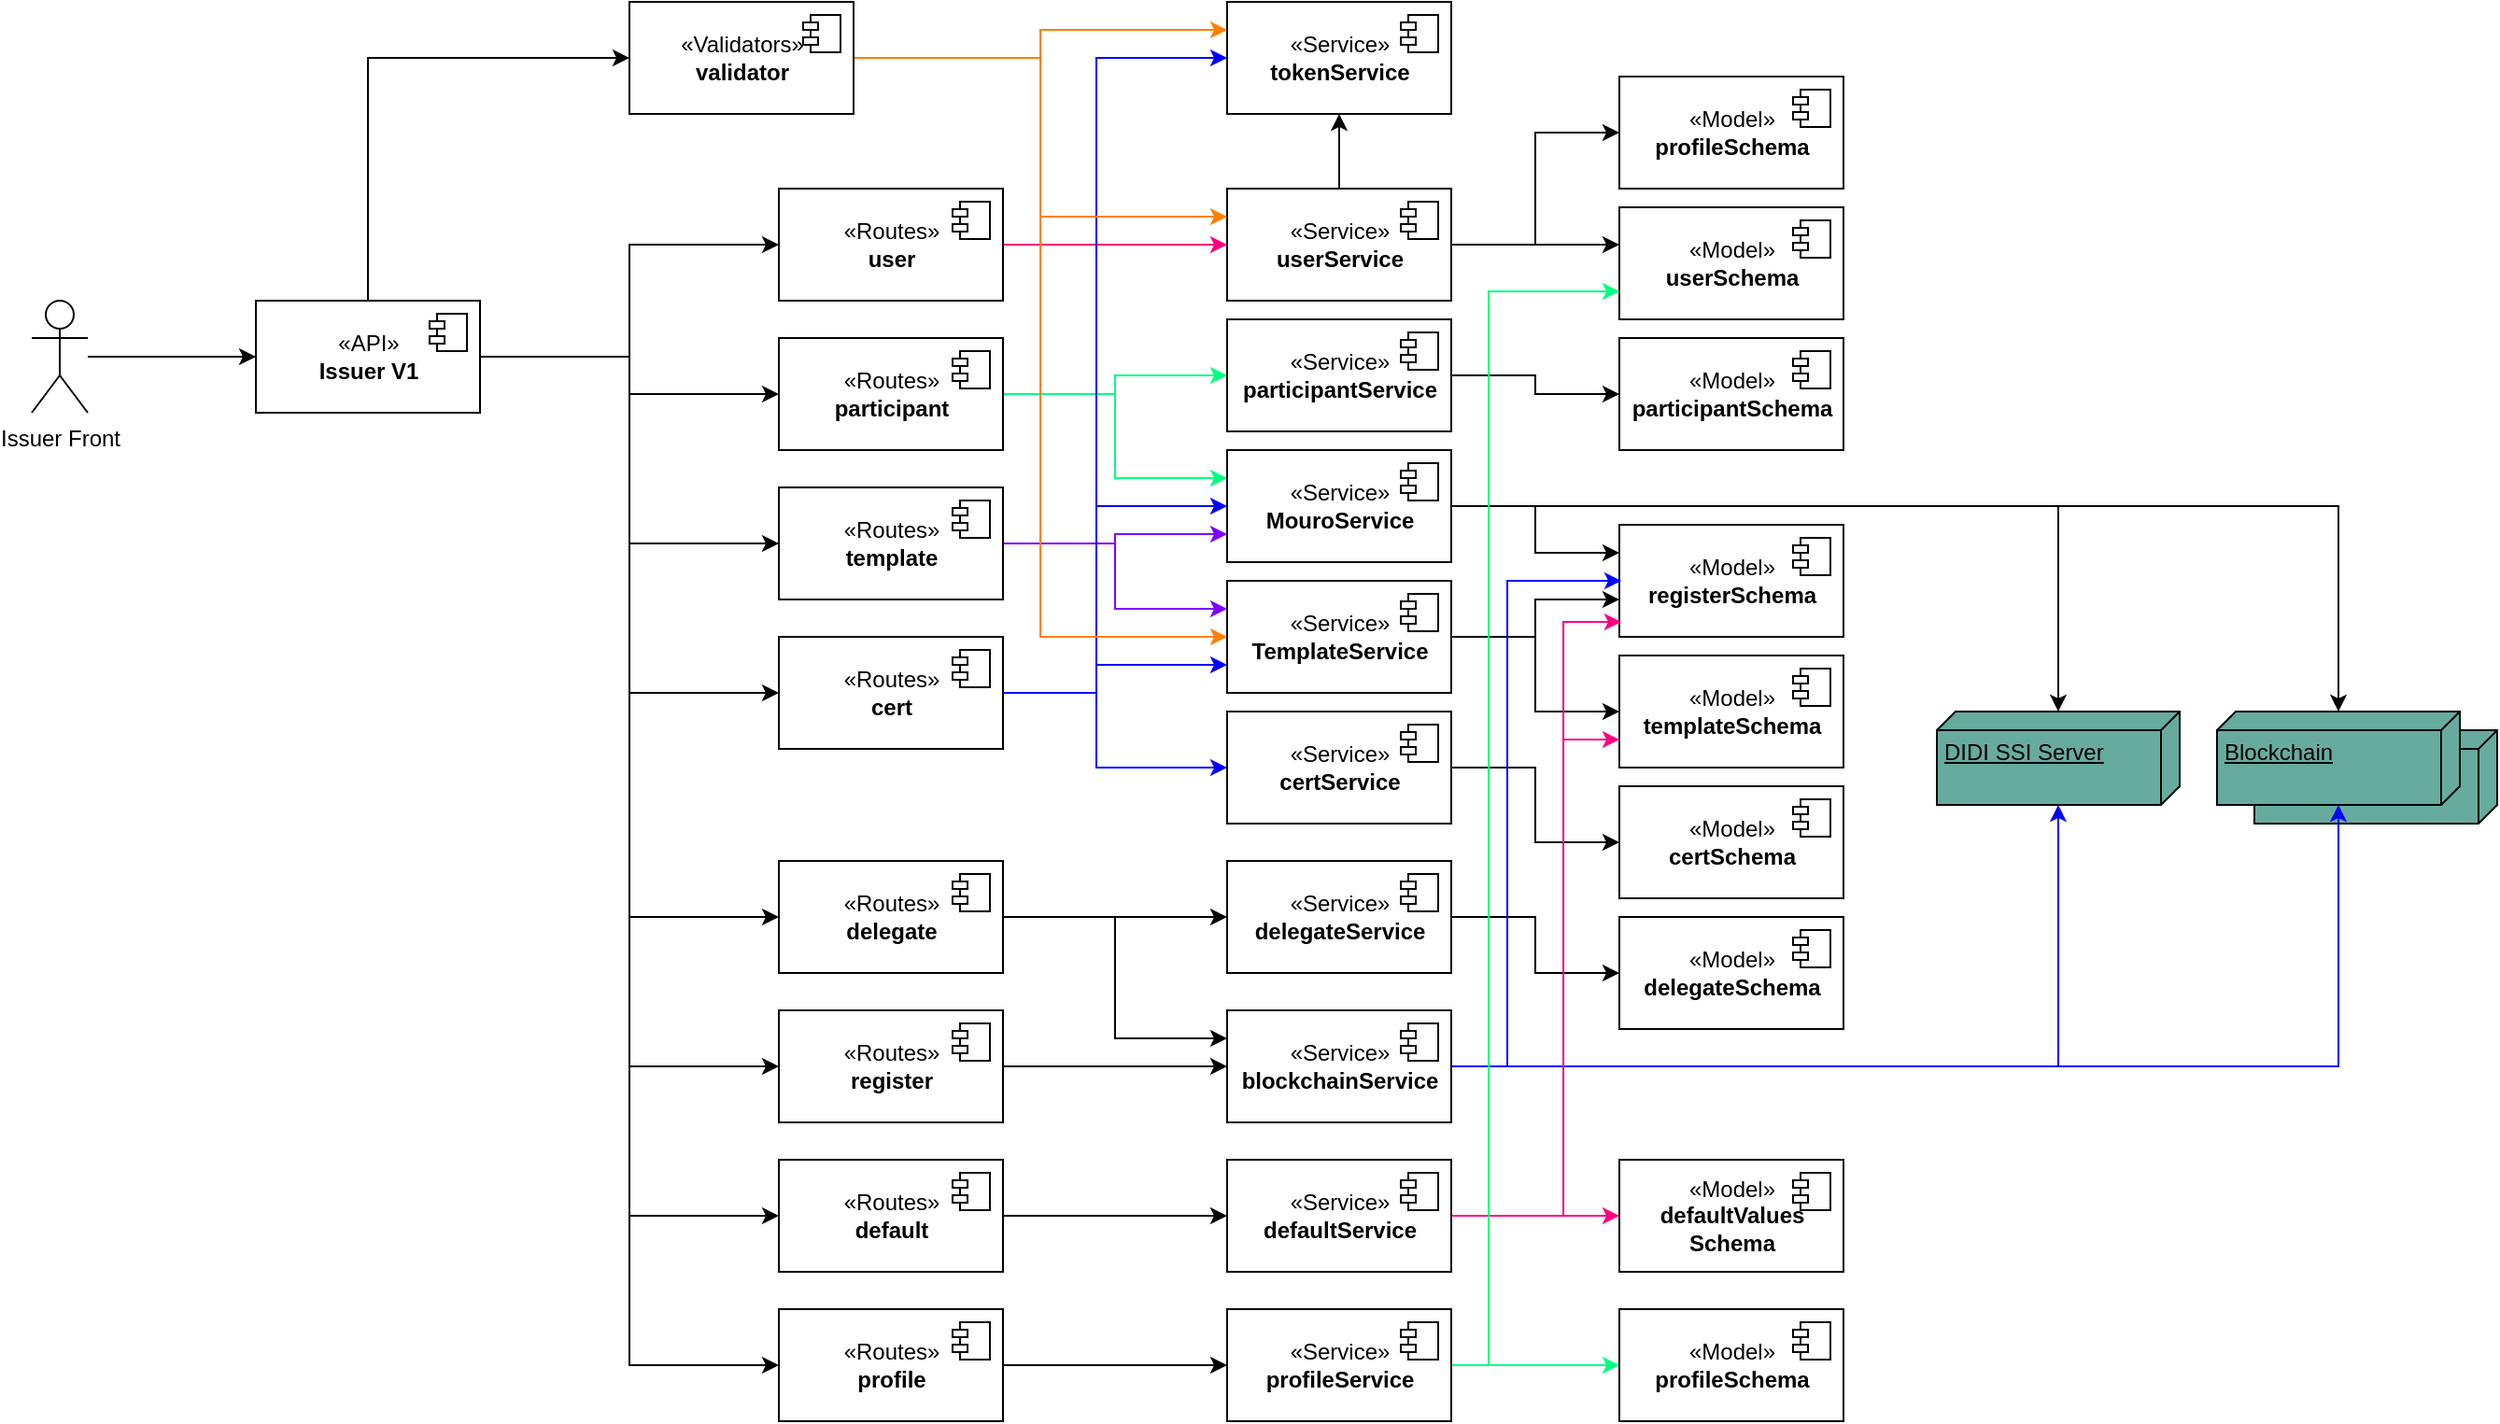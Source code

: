 <mxfile version="14.1.3" type="google"><diagram id="cUYtdtkwEkrBcSmoNR15" name="Page-1"><mxGraphModel dx="2805" dy="1972" grid="1" gridSize="10" guides="1" tooltips="1" connect="1" arrows="1" fold="1" page="1" pageScale="1" pageWidth="850" pageHeight="1100" math="0" shadow="0"><root><mxCell id="0"/><mxCell id="1" parent="0"/><mxCell id="sN9EQLu0XQiGaofYPyI2-3" value="Blockchain " style="verticalAlign=top;align=left;spacingTop=8;spacingLeft=2;spacingRight=12;shape=cube;size=10;direction=south;fontStyle=4;html=1;fillColor=#67AB9F;" vertex="1" parent="1"><mxGeometry x="1190" y="330" width="130" height="50" as="geometry"/></mxCell><mxCell id="jbNziKrHR0HH4jlDRA5V-27" style="edgeStyle=orthogonalEdgeStyle;rounded=0;orthogonalLoop=1;jettySize=auto;html=1;" parent="1" source="vHdhPDJ2yapWNSLHIB5a-1" target="vHdhPDJ2yapWNSLHIB5a-4" edge="1"><mxGeometry relative="1" as="geometry"/></mxCell><mxCell id="vHdhPDJ2yapWNSLHIB5a-1" value="Issuer Front" style="shape=umlActor;verticalLabelPosition=bottom;verticalAlign=top;html=1;outlineConnect=0;" parent="1" vertex="1"><mxGeometry y="100" width="30" height="60" as="geometry"/></mxCell><mxCell id="vHdhPDJ2yapWNSLHIB5a-15" style="edgeStyle=orthogonalEdgeStyle;rounded=0;orthogonalLoop=1;jettySize=auto;html=1;" parent="1" source="vHdhPDJ2yapWNSLHIB5a-4" target="vHdhPDJ2yapWNSLHIB5a-6" edge="1"><mxGeometry relative="1" as="geometry"/></mxCell><mxCell id="jbNziKrHR0HH4jlDRA5V-12" style="edgeStyle=orthogonalEdgeStyle;rounded=0;orthogonalLoop=1;jettySize=auto;html=1;" parent="1" source="vHdhPDJ2yapWNSLHIB5a-4" target="jbNziKrHR0HH4jlDRA5V-1" edge="1"><mxGeometry relative="1" as="geometry"/></mxCell><mxCell id="jbNziKrHR0HH4jlDRA5V-18" style="edgeStyle=orthogonalEdgeStyle;rounded=0;orthogonalLoop=1;jettySize=auto;html=1;entryX=0;entryY=0.5;entryDx=0;entryDy=0;" parent="1" source="vHdhPDJ2yapWNSLHIB5a-4" target="jbNziKrHR0HH4jlDRA5V-16" edge="1"><mxGeometry relative="1" as="geometry"/></mxCell><mxCell id="jbNziKrHR0HH4jlDRA5V-31" style="edgeStyle=orthogonalEdgeStyle;rounded=0;orthogonalLoop=1;jettySize=auto;html=1;entryX=0;entryY=0.5;entryDx=0;entryDy=0;" parent="1" source="vHdhPDJ2yapWNSLHIB5a-4" target="jbNziKrHR0HH4jlDRA5V-29" edge="1"><mxGeometry relative="1" as="geometry"/></mxCell><mxCell id="Tv3bmVGcM-bXvGdU2Eaw-3" style="edgeStyle=orthogonalEdgeStyle;rounded=0;orthogonalLoop=1;jettySize=auto;html=1;entryX=0;entryY=0.5;entryDx=0;entryDy=0;" parent="1" source="vHdhPDJ2yapWNSLHIB5a-4" target="Tv3bmVGcM-bXvGdU2Eaw-1" edge="1"><mxGeometry relative="1" as="geometry"/></mxCell><mxCell id="Tv3bmVGcM-bXvGdU2Eaw-16" style="edgeStyle=orthogonalEdgeStyle;rounded=0;orthogonalLoop=1;jettySize=auto;html=1;entryX=0;entryY=0.5;entryDx=0;entryDy=0;strokeColor=#000000;" parent="1" source="vHdhPDJ2yapWNSLHIB5a-4" target="Tv3bmVGcM-bXvGdU2Eaw-14" edge="1"><mxGeometry relative="1" as="geometry"/></mxCell><mxCell id="Tv3bmVGcM-bXvGdU2Eaw-24" style="edgeStyle=orthogonalEdgeStyle;rounded=0;orthogonalLoop=1;jettySize=auto;html=1;entryX=0;entryY=0.5;entryDx=0;entryDy=0;strokeColor=#000000;" parent="1" source="vHdhPDJ2yapWNSLHIB5a-4" target="Tv3bmVGcM-bXvGdU2Eaw-22" edge="1"><mxGeometry relative="1" as="geometry"/></mxCell><mxCell id="Tv3bmVGcM-bXvGdU2Eaw-39" style="edgeStyle=orthogonalEdgeStyle;rounded=0;orthogonalLoop=1;jettySize=auto;html=1;entryX=0;entryY=0.5;entryDx=0;entryDy=0;strokeColor=#000000;" parent="1" source="vHdhPDJ2yapWNSLHIB5a-4" target="Tv3bmVGcM-bXvGdU2Eaw-35" edge="1"><mxGeometry relative="1" as="geometry"/></mxCell><mxCell id="Tv3bmVGcM-bXvGdU2Eaw-56" style="edgeStyle=orthogonalEdgeStyle;rounded=0;orthogonalLoop=1;jettySize=auto;html=1;entryX=0;entryY=0.5;entryDx=0;entryDy=0;strokeColor=#000000;" parent="1" source="vHdhPDJ2yapWNSLHIB5a-4" target="Tv3bmVGcM-bXvGdU2Eaw-53" edge="1"><mxGeometry relative="1" as="geometry"><Array as="points"><mxPoint x="180" y="-30"/></Array></mxGeometry></mxCell><mxCell id="vHdhPDJ2yapWNSLHIB5a-4" value="«API»&lt;br&gt;&lt;b&gt;Issuer V1&lt;/b&gt;" style="html=1;dropTarget=0;" parent="1" vertex="1"><mxGeometry x="120" y="100" width="120" height="60" as="geometry"/></mxCell><mxCell id="vHdhPDJ2yapWNSLHIB5a-5" value="" style="shape=module;jettyWidth=8;jettyHeight=4;" parent="vHdhPDJ2yapWNSLHIB5a-4" vertex="1"><mxGeometry x="1" width="20" height="20" relative="1" as="geometry"><mxPoint x="-27" y="7" as="offset"/></mxGeometry></mxCell><mxCell id="vHdhPDJ2yapWNSLHIB5a-16" style="edgeStyle=orthogonalEdgeStyle;rounded=0;orthogonalLoop=1;jettySize=auto;html=1;strokeColor=#FF0080;" parent="1" source="vHdhPDJ2yapWNSLHIB5a-6" target="vHdhPDJ2yapWNSLHIB5a-8" edge="1"><mxGeometry relative="1" as="geometry"/></mxCell><mxCell id="vHdhPDJ2yapWNSLHIB5a-6" value="«Routes»&lt;br&gt;&lt;b&gt;user&lt;/b&gt;" style="html=1;dropTarget=0;" parent="1" vertex="1"><mxGeometry x="400" y="40" width="120" height="60" as="geometry"/></mxCell><mxCell id="vHdhPDJ2yapWNSLHIB5a-7" value="" style="shape=module;jettyWidth=8;jettyHeight=4;" parent="vHdhPDJ2yapWNSLHIB5a-6" vertex="1"><mxGeometry x="1" width="20" height="20" relative="1" as="geometry"><mxPoint x="-27" y="7" as="offset"/></mxGeometry></mxCell><mxCell id="vHdhPDJ2yapWNSLHIB5a-14" style="edgeStyle=orthogonalEdgeStyle;rounded=0;orthogonalLoop=1;jettySize=auto;html=1;" parent="1" source="vHdhPDJ2yapWNSLHIB5a-8" target="vHdhPDJ2yapWNSLHIB5a-12" edge="1"><mxGeometry relative="1" as="geometry"/></mxCell><mxCell id="vHdhPDJ2yapWNSLHIB5a-17" style="edgeStyle=orthogonalEdgeStyle;rounded=0;orthogonalLoop=1;jettySize=auto;html=1;" parent="1" source="vHdhPDJ2yapWNSLHIB5a-8" target="vHdhPDJ2yapWNSLHIB5a-10" edge="1"><mxGeometry relative="1" as="geometry"><Array as="points"><mxPoint x="830" y="70"/><mxPoint x="830" y="70"/></Array></mxGeometry></mxCell><mxCell id="vHdhPDJ2yapWNSLHIB5a-20" style="edgeStyle=orthogonalEdgeStyle;rounded=0;orthogonalLoop=1;jettySize=auto;html=1;" parent="1" source="vHdhPDJ2yapWNSLHIB5a-8" target="vHdhPDJ2yapWNSLHIB5a-18" edge="1"><mxGeometry relative="1" as="geometry"/></mxCell><mxCell id="vHdhPDJ2yapWNSLHIB5a-8" value="«Service»&lt;br&gt;&lt;b&gt;userService&lt;/b&gt;" style="html=1;dropTarget=0;" parent="1" vertex="1"><mxGeometry x="640" y="40" width="120" height="60" as="geometry"/></mxCell><mxCell id="vHdhPDJ2yapWNSLHIB5a-9" value="" style="shape=module;jettyWidth=8;jettyHeight=4;" parent="vHdhPDJ2yapWNSLHIB5a-8" vertex="1"><mxGeometry x="1" width="20" height="20" relative="1" as="geometry"><mxPoint x="-27" y="7" as="offset"/></mxGeometry></mxCell><mxCell id="vHdhPDJ2yapWNSLHIB5a-10" value="«Model»&lt;br&gt;&lt;b&gt;userSchema&lt;/b&gt;" style="html=1;dropTarget=0;" parent="1" vertex="1"><mxGeometry x="850" y="50" width="120" height="60" as="geometry"/></mxCell><mxCell id="vHdhPDJ2yapWNSLHIB5a-11" value="" style="shape=module;jettyWidth=8;jettyHeight=4;" parent="vHdhPDJ2yapWNSLHIB5a-10" vertex="1"><mxGeometry x="1" width="20" height="20" relative="1" as="geometry"><mxPoint x="-27" y="7" as="offset"/></mxGeometry></mxCell><mxCell id="vHdhPDJ2yapWNSLHIB5a-12" value="«Service»&lt;br&gt;&lt;b&gt;tokenService&lt;/b&gt;" style="html=1;dropTarget=0;" parent="1" vertex="1"><mxGeometry x="640" y="-60" width="120" height="60" as="geometry"/></mxCell><mxCell id="vHdhPDJ2yapWNSLHIB5a-13" value="" style="shape=module;jettyWidth=8;jettyHeight=4;" parent="vHdhPDJ2yapWNSLHIB5a-12" vertex="1"><mxGeometry x="1" width="20" height="20" relative="1" as="geometry"><mxPoint x="-27" y="7" as="offset"/></mxGeometry></mxCell><mxCell id="vHdhPDJ2yapWNSLHIB5a-18" value="«Model»&lt;br&gt;&lt;b&gt;profileSchema&lt;/b&gt;" style="html=1;dropTarget=0;" parent="1" vertex="1"><mxGeometry x="850" y="-20" width="120" height="60" as="geometry"/></mxCell><mxCell id="vHdhPDJ2yapWNSLHIB5a-19" value="" style="shape=module;jettyWidth=8;jettyHeight=4;" parent="vHdhPDJ2yapWNSLHIB5a-18" vertex="1"><mxGeometry x="1" width="20" height="20" relative="1" as="geometry"><mxPoint x="-27" y="7" as="offset"/></mxGeometry></mxCell><mxCell id="jbNziKrHR0HH4jlDRA5V-10" style="edgeStyle=orthogonalEdgeStyle;rounded=0;orthogonalLoop=1;jettySize=auto;html=1;strokeColor=#00FF80;" parent="1" source="jbNziKrHR0HH4jlDRA5V-1" target="jbNziKrHR0HH4jlDRA5V-3" edge="1"><mxGeometry relative="1" as="geometry"/></mxCell><mxCell id="jbNziKrHR0HH4jlDRA5V-11" style="edgeStyle=orthogonalEdgeStyle;rounded=0;orthogonalLoop=1;jettySize=auto;html=1;entryX=0;entryY=0.25;entryDx=0;entryDy=0;strokeColor=#00FF80;" parent="1" source="jbNziKrHR0HH4jlDRA5V-1" target="jbNziKrHR0HH4jlDRA5V-5" edge="1"><mxGeometry relative="1" as="geometry"/></mxCell><mxCell id="jbNziKrHR0HH4jlDRA5V-1" value="«Routes»&lt;br&gt;&lt;div&gt;&lt;b&gt;participant&lt;/b&gt;&lt;/div&gt;" style="html=1;dropTarget=0;" parent="1" vertex="1"><mxGeometry x="400" y="120" width="120" height="60" as="geometry"/></mxCell><mxCell id="jbNziKrHR0HH4jlDRA5V-2" value="" style="shape=module;jettyWidth=8;jettyHeight=4;" parent="jbNziKrHR0HH4jlDRA5V-1" vertex="1"><mxGeometry x="1" width="20" height="20" relative="1" as="geometry"><mxPoint x="-27" y="7" as="offset"/></mxGeometry></mxCell><mxCell id="jbNziKrHR0HH4jlDRA5V-9" style="edgeStyle=orthogonalEdgeStyle;rounded=0;orthogonalLoop=1;jettySize=auto;html=1;" parent="1" source="jbNziKrHR0HH4jlDRA5V-3" target="jbNziKrHR0HH4jlDRA5V-7" edge="1"><mxGeometry relative="1" as="geometry"/></mxCell><mxCell id="jbNziKrHR0HH4jlDRA5V-3" value="«Service»&lt;br&gt;&lt;b&gt;participantService&lt;/b&gt;" style="html=1;dropTarget=0;" parent="1" vertex="1"><mxGeometry x="640" y="110" width="120" height="60" as="geometry"/></mxCell><mxCell id="jbNziKrHR0HH4jlDRA5V-4" value="" style="shape=module;jettyWidth=8;jettyHeight=4;" parent="jbNziKrHR0HH4jlDRA5V-3" vertex="1"><mxGeometry x="1" width="20" height="20" relative="1" as="geometry"><mxPoint x="-27" y="7" as="offset"/></mxGeometry></mxCell><mxCell id="Tv3bmVGcM-bXvGdU2Eaw-46" style="edgeStyle=orthogonalEdgeStyle;rounded=0;orthogonalLoop=1;jettySize=auto;html=1;entryX=0;entryY=0.25;entryDx=0;entryDy=0;strokeColor=#000000;" parent="1" source="jbNziKrHR0HH4jlDRA5V-5" target="jbNziKrHR0HH4jlDRA5V-13" edge="1"><mxGeometry relative="1" as="geometry"/></mxCell><mxCell id="Tv3bmVGcM-bXvGdU2Eaw-48" style="edgeStyle=orthogonalEdgeStyle;rounded=0;orthogonalLoop=1;jettySize=auto;html=1;strokeColor=#000000;" parent="1" source="jbNziKrHR0HH4jlDRA5V-5" target="Tv3bmVGcM-bXvGdU2Eaw-47" edge="1"><mxGeometry relative="1" as="geometry"/></mxCell><mxCell id="Tv3bmVGcM-bXvGdU2Eaw-52" style="edgeStyle=orthogonalEdgeStyle;rounded=0;orthogonalLoop=1;jettySize=auto;html=1;strokeColor=#000000;" parent="1" source="jbNziKrHR0HH4jlDRA5V-5" target="Tv3bmVGcM-bXvGdU2Eaw-50" edge="1"><mxGeometry relative="1" as="geometry"/></mxCell><mxCell id="jbNziKrHR0HH4jlDRA5V-5" value="«Service»&lt;br&gt;&lt;b&gt;MouroService&lt;/b&gt;" style="html=1;dropTarget=0;" parent="1" vertex="1"><mxGeometry x="640" y="180" width="120" height="60" as="geometry"/></mxCell><mxCell id="jbNziKrHR0HH4jlDRA5V-6" value="" style="shape=module;jettyWidth=8;jettyHeight=4;" parent="jbNziKrHR0HH4jlDRA5V-5" vertex="1"><mxGeometry x="1" width="20" height="20" relative="1" as="geometry"><mxPoint x="-27" y="7" as="offset"/></mxGeometry></mxCell><mxCell id="jbNziKrHR0HH4jlDRA5V-7" value="«Model»&lt;br&gt;&lt;b&gt;participantSchema&lt;/b&gt;" style="html=1;dropTarget=0;" parent="1" vertex="1"><mxGeometry x="850" y="120" width="120" height="60" as="geometry"/></mxCell><mxCell id="jbNziKrHR0HH4jlDRA5V-8" value="" style="shape=module;jettyWidth=8;jettyHeight=4;" parent="jbNziKrHR0HH4jlDRA5V-7" vertex="1"><mxGeometry x="1" width="20" height="20" relative="1" as="geometry"><mxPoint x="-27" y="7" as="offset"/></mxGeometry></mxCell><mxCell id="jbNziKrHR0HH4jlDRA5V-13" value="«Model»&lt;br&gt;&lt;b&gt;registerSchema&lt;/b&gt;" style="html=1;dropTarget=0;" parent="1" vertex="1"><mxGeometry x="850" y="220" width="120" height="60" as="geometry"/></mxCell><mxCell id="jbNziKrHR0HH4jlDRA5V-14" value="" style="shape=module;jettyWidth=8;jettyHeight=4;" parent="jbNziKrHR0HH4jlDRA5V-13" vertex="1"><mxGeometry x="1" width="20" height="20" relative="1" as="geometry"><mxPoint x="-27" y="7" as="offset"/></mxGeometry></mxCell><mxCell id="jbNziKrHR0HH4jlDRA5V-19" style="edgeStyle=orthogonalEdgeStyle;rounded=0;orthogonalLoop=1;jettySize=auto;html=1;entryX=0;entryY=0.75;entryDx=0;entryDy=0;strokeColor=#7F00FF;" parent="1" source="jbNziKrHR0HH4jlDRA5V-16" target="jbNziKrHR0HH4jlDRA5V-5" edge="1"><mxGeometry relative="1" as="geometry"/></mxCell><mxCell id="jbNziKrHR0HH4jlDRA5V-22" style="edgeStyle=orthogonalEdgeStyle;rounded=0;orthogonalLoop=1;jettySize=auto;html=1;entryX=0;entryY=0.25;entryDx=0;entryDy=0;strokeColor=#7F00FF;" parent="1" source="jbNziKrHR0HH4jlDRA5V-16" target="jbNziKrHR0HH4jlDRA5V-20" edge="1"><mxGeometry relative="1" as="geometry"/></mxCell><mxCell id="jbNziKrHR0HH4jlDRA5V-16" value="«Routes»&lt;br&gt;&lt;div&gt;&lt;b&gt;template&lt;/b&gt;&lt;/div&gt;" style="html=1;dropTarget=0;" parent="1" vertex="1"><mxGeometry x="400" y="200" width="120" height="60" as="geometry"/></mxCell><mxCell id="jbNziKrHR0HH4jlDRA5V-17" value="" style="shape=module;jettyWidth=8;jettyHeight=4;" parent="jbNziKrHR0HH4jlDRA5V-16" vertex="1"><mxGeometry x="1" width="20" height="20" relative="1" as="geometry"><mxPoint x="-27" y="7" as="offset"/></mxGeometry></mxCell><mxCell id="jbNziKrHR0HH4jlDRA5V-25" style="edgeStyle=orthogonalEdgeStyle;rounded=0;orthogonalLoop=1;jettySize=auto;html=1;" parent="1" source="jbNziKrHR0HH4jlDRA5V-20" edge="1"><mxGeometry relative="1" as="geometry"><mxPoint x="850" y="260" as="targetPoint"/><Array as="points"><mxPoint x="805" y="280"/><mxPoint x="805" y="260"/><mxPoint x="850" y="260"/></Array></mxGeometry></mxCell><mxCell id="jbNziKrHR0HH4jlDRA5V-26" style="edgeStyle=orthogonalEdgeStyle;rounded=0;orthogonalLoop=1;jettySize=auto;html=1;" parent="1" source="jbNziKrHR0HH4jlDRA5V-20" target="jbNziKrHR0HH4jlDRA5V-23" edge="1"><mxGeometry relative="1" as="geometry"/></mxCell><mxCell id="jbNziKrHR0HH4jlDRA5V-20" value="«Service»&lt;br&gt;&lt;b&gt;TemplateService&lt;/b&gt;" style="html=1;dropTarget=0;" parent="1" vertex="1"><mxGeometry x="640" y="250" width="120" height="60" as="geometry"/></mxCell><mxCell id="jbNziKrHR0HH4jlDRA5V-21" value="" style="shape=module;jettyWidth=8;jettyHeight=4;" parent="jbNziKrHR0HH4jlDRA5V-20" vertex="1"><mxGeometry x="1" width="20" height="20" relative="1" as="geometry"><mxPoint x="-27" y="7" as="offset"/></mxGeometry></mxCell><mxCell id="jbNziKrHR0HH4jlDRA5V-23" value="«Model»&lt;br&gt;&lt;b&gt;templateSchema&lt;/b&gt;" style="html=1;dropTarget=0;" parent="1" vertex="1"><mxGeometry x="850" y="290" width="120" height="60" as="geometry"/></mxCell><mxCell id="jbNziKrHR0HH4jlDRA5V-24" value="" style="shape=module;jettyWidth=8;jettyHeight=4;" parent="jbNziKrHR0HH4jlDRA5V-23" vertex="1"><mxGeometry x="1" width="20" height="20" relative="1" as="geometry"><mxPoint x="-27" y="7" as="offset"/></mxGeometry></mxCell><mxCell id="jbNziKrHR0HH4jlDRA5V-34" style="edgeStyle=orthogonalEdgeStyle;rounded=0;orthogonalLoop=1;jettySize=auto;html=1;strokeColor=#0000FF;" parent="1" source="jbNziKrHR0HH4jlDRA5V-29" target="jbNziKrHR0HH4jlDRA5V-32" edge="1"><mxGeometry relative="1" as="geometry"><Array as="points"><mxPoint x="570" y="310"/><mxPoint x="570" y="350"/></Array></mxGeometry></mxCell><mxCell id="jbNziKrHR0HH4jlDRA5V-36" style="edgeStyle=orthogonalEdgeStyle;rounded=0;orthogonalLoop=1;jettySize=auto;html=1;entryX=0;entryY=0.75;entryDx=0;entryDy=0;strokeColor=#0000FF;" parent="1" source="jbNziKrHR0HH4jlDRA5V-29" target="jbNziKrHR0HH4jlDRA5V-20" edge="1"><mxGeometry relative="1" as="geometry"><Array as="points"><mxPoint x="570" y="310"/><mxPoint x="570" y="295"/></Array></mxGeometry></mxCell><mxCell id="jbNziKrHR0HH4jlDRA5V-41" style="edgeStyle=orthogonalEdgeStyle;rounded=0;orthogonalLoop=1;jettySize=auto;html=1;entryX=0;entryY=0.5;entryDx=0;entryDy=0;strokeColor=#0000FF;" parent="1" source="jbNziKrHR0HH4jlDRA5V-29" target="jbNziKrHR0HH4jlDRA5V-5" edge="1"><mxGeometry relative="1" as="geometry"><Array as="points"><mxPoint x="570" y="310"/><mxPoint x="570" y="210"/></Array></mxGeometry></mxCell><mxCell id="jbNziKrHR0HH4jlDRA5V-42" style="edgeStyle=orthogonalEdgeStyle;rounded=0;orthogonalLoop=1;jettySize=auto;html=1;entryX=0;entryY=0.5;entryDx=0;entryDy=0;strokeColor=#0000FF;" parent="1" source="jbNziKrHR0HH4jlDRA5V-29" target="vHdhPDJ2yapWNSLHIB5a-12" edge="1"><mxGeometry relative="1" as="geometry"><Array as="points"><mxPoint x="570" y="310"/><mxPoint x="570" y="-30"/></Array></mxGeometry></mxCell><mxCell id="jbNziKrHR0HH4jlDRA5V-29" value="«Routes»&lt;br&gt;&lt;div&gt;&lt;b&gt;cert&lt;/b&gt;&lt;/div&gt;" style="html=1;dropTarget=0;" parent="1" vertex="1"><mxGeometry x="400" y="280" width="120" height="60" as="geometry"/></mxCell><mxCell id="jbNziKrHR0HH4jlDRA5V-30" value="" style="shape=module;jettyWidth=8;jettyHeight=4;" parent="jbNziKrHR0HH4jlDRA5V-29" vertex="1"><mxGeometry x="1" width="20" height="20" relative="1" as="geometry"><mxPoint x="-27" y="7" as="offset"/></mxGeometry></mxCell><mxCell id="jbNziKrHR0HH4jlDRA5V-40" style="edgeStyle=orthogonalEdgeStyle;rounded=0;orthogonalLoop=1;jettySize=auto;html=1;strokeColor=#000000;" parent="1" source="jbNziKrHR0HH4jlDRA5V-32" target="jbNziKrHR0HH4jlDRA5V-38" edge="1"><mxGeometry relative="1" as="geometry"/></mxCell><mxCell id="jbNziKrHR0HH4jlDRA5V-32" value="«Service»&lt;br&gt;&lt;b&gt;certService&lt;/b&gt;" style="html=1;dropTarget=0;" parent="1" vertex="1"><mxGeometry x="640" y="320" width="120" height="60" as="geometry"/></mxCell><mxCell id="jbNziKrHR0HH4jlDRA5V-33" value="" style="shape=module;jettyWidth=8;jettyHeight=4;" parent="jbNziKrHR0HH4jlDRA5V-32" vertex="1"><mxGeometry x="1" width="20" height="20" relative="1" as="geometry"><mxPoint x="-27" y="7" as="offset"/></mxGeometry></mxCell><mxCell id="jbNziKrHR0HH4jlDRA5V-38" value="«Model»&lt;br&gt;&lt;b&gt;certSchema&lt;/b&gt;" style="html=1;dropTarget=0;" parent="1" vertex="1"><mxGeometry x="850" y="360" width="120" height="60" as="geometry"/></mxCell><mxCell id="jbNziKrHR0HH4jlDRA5V-39" value="" style="shape=module;jettyWidth=8;jettyHeight=4;" parent="jbNziKrHR0HH4jlDRA5V-38" vertex="1"><mxGeometry x="1" width="20" height="20" relative="1" as="geometry"><mxPoint x="-27" y="7" as="offset"/></mxGeometry></mxCell><mxCell id="Tv3bmVGcM-bXvGdU2Eaw-6" style="edgeStyle=orthogonalEdgeStyle;rounded=0;orthogonalLoop=1;jettySize=auto;html=1;" parent="1" source="Tv3bmVGcM-bXvGdU2Eaw-1" target="Tv3bmVGcM-bXvGdU2Eaw-4" edge="1"><mxGeometry relative="1" as="geometry"/></mxCell><mxCell id="Tv3bmVGcM-bXvGdU2Eaw-18" style="edgeStyle=orthogonalEdgeStyle;rounded=0;orthogonalLoop=1;jettySize=auto;html=1;entryX=0;entryY=0.25;entryDx=0;entryDy=0;strokeColor=#000000;" parent="1" source="Tv3bmVGcM-bXvGdU2Eaw-1" target="Tv3bmVGcM-bXvGdU2Eaw-7" edge="1"><mxGeometry relative="1" as="geometry"/></mxCell><mxCell id="Tv3bmVGcM-bXvGdU2Eaw-1" value="«Routes»&lt;br&gt;&lt;div&gt;&lt;b&gt;delegate&lt;/b&gt;&lt;/div&gt;" style="html=1;dropTarget=0;" parent="1" vertex="1"><mxGeometry x="400" y="400" width="120" height="60" as="geometry"/></mxCell><mxCell id="Tv3bmVGcM-bXvGdU2Eaw-2" value="" style="shape=module;jettyWidth=8;jettyHeight=4;" parent="Tv3bmVGcM-bXvGdU2Eaw-1" vertex="1"><mxGeometry x="1" width="20" height="20" relative="1" as="geometry"><mxPoint x="-27" y="7" as="offset"/></mxGeometry></mxCell><mxCell id="Tv3bmVGcM-bXvGdU2Eaw-12" style="edgeStyle=orthogonalEdgeStyle;rounded=0;orthogonalLoop=1;jettySize=auto;html=1;" parent="1" source="Tv3bmVGcM-bXvGdU2Eaw-4" target="Tv3bmVGcM-bXvGdU2Eaw-10" edge="1"><mxGeometry relative="1" as="geometry"/></mxCell><mxCell id="Tv3bmVGcM-bXvGdU2Eaw-4" value="«Service»&lt;br&gt;&lt;b&gt;delegateService&lt;/b&gt;" style="html=1;dropTarget=0;" parent="1" vertex="1"><mxGeometry x="640" y="400" width="120" height="60" as="geometry"/></mxCell><mxCell id="Tv3bmVGcM-bXvGdU2Eaw-5" value="" style="shape=module;jettyWidth=8;jettyHeight=4;" parent="Tv3bmVGcM-bXvGdU2Eaw-4" vertex="1"><mxGeometry x="1" width="20" height="20" relative="1" as="geometry"><mxPoint x="-27" y="7" as="offset"/></mxGeometry></mxCell><mxCell id="Tv3bmVGcM-bXvGdU2Eaw-13" style="edgeStyle=orthogonalEdgeStyle;rounded=0;orthogonalLoop=1;jettySize=auto;html=1;strokeColor=#0000FF;" parent="1" source="Tv3bmVGcM-bXvGdU2Eaw-7" edge="1"><mxGeometry relative="1" as="geometry"><mxPoint x="851" y="250" as="targetPoint"/><Array as="points"><mxPoint x="790" y="510"/><mxPoint x="790" y="250"/><mxPoint x="851" y="250"/></Array></mxGeometry></mxCell><mxCell id="Tv3bmVGcM-bXvGdU2Eaw-49" style="edgeStyle=orthogonalEdgeStyle;rounded=0;orthogonalLoop=1;jettySize=auto;html=1;strokeColor=#0000FF;" parent="1" source="Tv3bmVGcM-bXvGdU2Eaw-7" target="Tv3bmVGcM-bXvGdU2Eaw-47" edge="1"><mxGeometry relative="1" as="geometry"/></mxCell><mxCell id="Tv3bmVGcM-bXvGdU2Eaw-51" style="edgeStyle=orthogonalEdgeStyle;rounded=0;orthogonalLoop=1;jettySize=auto;html=1;strokeColor=#0000FF;" parent="1" source="Tv3bmVGcM-bXvGdU2Eaw-7" target="Tv3bmVGcM-bXvGdU2Eaw-50" edge="1"><mxGeometry relative="1" as="geometry"/></mxCell><mxCell id="Tv3bmVGcM-bXvGdU2Eaw-7" value="«Service»&lt;br&gt;&lt;b&gt;blockchainService&lt;/b&gt;" style="html=1;dropTarget=0;" parent="1" vertex="1"><mxGeometry x="640" y="480" width="120" height="60" as="geometry"/></mxCell><mxCell id="Tv3bmVGcM-bXvGdU2Eaw-8" value="" style="shape=module;jettyWidth=8;jettyHeight=4;" parent="Tv3bmVGcM-bXvGdU2Eaw-7" vertex="1"><mxGeometry x="1" width="20" height="20" relative="1" as="geometry"><mxPoint x="-27" y="7" as="offset"/></mxGeometry></mxCell><mxCell id="Tv3bmVGcM-bXvGdU2Eaw-10" value="«Model»&lt;br&gt;&lt;b&gt;delegateSchema&lt;/b&gt;" style="html=1;dropTarget=0;" parent="1" vertex="1"><mxGeometry x="850" y="430" width="120" height="60" as="geometry"/></mxCell><mxCell id="Tv3bmVGcM-bXvGdU2Eaw-11" value="" style="shape=module;jettyWidth=8;jettyHeight=4;" parent="Tv3bmVGcM-bXvGdU2Eaw-10" vertex="1"><mxGeometry x="1" width="20" height="20" relative="1" as="geometry"><mxPoint x="-27" y="7" as="offset"/></mxGeometry></mxCell><mxCell id="Tv3bmVGcM-bXvGdU2Eaw-19" style="edgeStyle=orthogonalEdgeStyle;rounded=0;orthogonalLoop=1;jettySize=auto;html=1;entryX=0;entryY=0.5;entryDx=0;entryDy=0;strokeColor=#000000;" parent="1" source="Tv3bmVGcM-bXvGdU2Eaw-14" target="Tv3bmVGcM-bXvGdU2Eaw-7" edge="1"><mxGeometry relative="1" as="geometry"/></mxCell><mxCell id="Tv3bmVGcM-bXvGdU2Eaw-14" value="«Routes»&lt;br&gt;&lt;div&gt;&lt;b&gt;register&lt;/b&gt;&lt;/div&gt;" style="html=1;dropTarget=0;" parent="1" vertex="1"><mxGeometry x="400" y="480" width="120" height="60" as="geometry"/></mxCell><mxCell id="Tv3bmVGcM-bXvGdU2Eaw-15" value="" style="shape=module;jettyWidth=8;jettyHeight=4;" parent="Tv3bmVGcM-bXvGdU2Eaw-14" vertex="1"><mxGeometry x="1" width="20" height="20" relative="1" as="geometry"><mxPoint x="-27" y="7" as="offset"/></mxGeometry></mxCell><mxCell id="Tv3bmVGcM-bXvGdU2Eaw-27" style="edgeStyle=orthogonalEdgeStyle;rounded=0;orthogonalLoop=1;jettySize=auto;html=1;entryX=0;entryY=0.5;entryDx=0;entryDy=0;strokeColor=#000000;" parent="1" source="Tv3bmVGcM-bXvGdU2Eaw-22" target="Tv3bmVGcM-bXvGdU2Eaw-25" edge="1"><mxGeometry relative="1" as="geometry"/></mxCell><mxCell id="Tv3bmVGcM-bXvGdU2Eaw-22" value="«Routes»&lt;br&gt;&lt;div&gt;&lt;b&gt;default&lt;/b&gt;&lt;/div&gt;" style="html=1;dropTarget=0;" parent="1" vertex="1"><mxGeometry x="400" y="560" width="120" height="60" as="geometry"/></mxCell><mxCell id="Tv3bmVGcM-bXvGdU2Eaw-23" value="" style="shape=module;jettyWidth=8;jettyHeight=4;" parent="Tv3bmVGcM-bXvGdU2Eaw-22" vertex="1"><mxGeometry x="1" width="20" height="20" relative="1" as="geometry"><mxPoint x="-27" y="7" as="offset"/></mxGeometry></mxCell><mxCell id="Tv3bmVGcM-bXvGdU2Eaw-30" style="edgeStyle=orthogonalEdgeStyle;rounded=0;orthogonalLoop=1;jettySize=auto;html=1;entryX=0;entryY=0.5;entryDx=0;entryDy=0;strokeColor=#FF0080;" parent="1" source="Tv3bmVGcM-bXvGdU2Eaw-25" target="Tv3bmVGcM-bXvGdU2Eaw-28" edge="1"><mxGeometry relative="1" as="geometry"/></mxCell><mxCell id="Tv3bmVGcM-bXvGdU2Eaw-31" style="edgeStyle=orthogonalEdgeStyle;rounded=0;orthogonalLoop=1;jettySize=auto;html=1;entryX=0;entryY=0.75;entryDx=0;entryDy=0;strokeColor=#FF0080;" parent="1" source="Tv3bmVGcM-bXvGdU2Eaw-25" target="jbNziKrHR0HH4jlDRA5V-23" edge="1"><mxGeometry relative="1" as="geometry"><Array as="points"><mxPoint x="820" y="590"/><mxPoint x="820" y="335"/></Array></mxGeometry></mxCell><mxCell id="Tv3bmVGcM-bXvGdU2Eaw-34" style="edgeStyle=orthogonalEdgeStyle;rounded=0;orthogonalLoop=1;jettySize=auto;html=1;entryX=0.008;entryY=0.867;entryDx=0;entryDy=0;strokeColor=#FF0080;entryPerimeter=0;" parent="1" source="Tv3bmVGcM-bXvGdU2Eaw-25" target="jbNziKrHR0HH4jlDRA5V-13" edge="1"><mxGeometry relative="1" as="geometry"><Array as="points"><mxPoint x="820" y="590"/><mxPoint x="820" y="272"/></Array></mxGeometry></mxCell><mxCell id="Tv3bmVGcM-bXvGdU2Eaw-25" value="«Service»&lt;br&gt;&lt;b&gt;defaultService&lt;/b&gt;" style="html=1;dropTarget=0;" parent="1" vertex="1"><mxGeometry x="640" y="560" width="120" height="60" as="geometry"/></mxCell><mxCell id="Tv3bmVGcM-bXvGdU2Eaw-26" value="" style="shape=module;jettyWidth=8;jettyHeight=4;" parent="Tv3bmVGcM-bXvGdU2Eaw-25" vertex="1"><mxGeometry x="1" width="20" height="20" relative="1" as="geometry"><mxPoint x="-27" y="7" as="offset"/></mxGeometry></mxCell><mxCell id="Tv3bmVGcM-bXvGdU2Eaw-28" value="«Model»&lt;br&gt;&lt;b&gt;defaultValues&lt;br&gt;Schema&lt;/b&gt;" style="html=1;dropTarget=0;" parent="1" vertex="1"><mxGeometry x="850" y="560" width="120" height="60" as="geometry"/></mxCell><mxCell id="Tv3bmVGcM-bXvGdU2Eaw-29" value="" style="shape=module;jettyWidth=8;jettyHeight=4;" parent="Tv3bmVGcM-bXvGdU2Eaw-28" vertex="1"><mxGeometry x="1" width="20" height="20" relative="1" as="geometry"><mxPoint x="-27" y="7" as="offset"/></mxGeometry></mxCell><mxCell id="Tv3bmVGcM-bXvGdU2Eaw-40" style="edgeStyle=orthogonalEdgeStyle;rounded=0;orthogonalLoop=1;jettySize=auto;html=1;strokeColor=#000000;" parent="1" source="Tv3bmVGcM-bXvGdU2Eaw-35" target="Tv3bmVGcM-bXvGdU2Eaw-37" edge="1"><mxGeometry relative="1" as="geometry"/></mxCell><mxCell id="Tv3bmVGcM-bXvGdU2Eaw-35" value="«Routes»&lt;br&gt;&lt;div&gt;&lt;b&gt;profile&lt;/b&gt;&lt;/div&gt;" style="html=1;dropTarget=0;" parent="1" vertex="1"><mxGeometry x="400" y="640" width="120" height="60" as="geometry"/></mxCell><mxCell id="Tv3bmVGcM-bXvGdU2Eaw-36" value="" style="shape=module;jettyWidth=8;jettyHeight=4;" parent="Tv3bmVGcM-bXvGdU2Eaw-35" vertex="1"><mxGeometry x="1" width="20" height="20" relative="1" as="geometry"><mxPoint x="-27" y="7" as="offset"/></mxGeometry></mxCell><mxCell id="Tv3bmVGcM-bXvGdU2Eaw-43" style="edgeStyle=orthogonalEdgeStyle;rounded=0;orthogonalLoop=1;jettySize=auto;html=1;strokeColor=#00FF80;" parent="1" source="Tv3bmVGcM-bXvGdU2Eaw-37" target="Tv3bmVGcM-bXvGdU2Eaw-41" edge="1"><mxGeometry relative="1" as="geometry"/></mxCell><mxCell id="Tv3bmVGcM-bXvGdU2Eaw-44" style="edgeStyle=orthogonalEdgeStyle;rounded=0;orthogonalLoop=1;jettySize=auto;html=1;entryX=0;entryY=0.75;entryDx=0;entryDy=0;strokeColor=#00FF80;" parent="1" source="Tv3bmVGcM-bXvGdU2Eaw-37" target="vHdhPDJ2yapWNSLHIB5a-10" edge="1"><mxGeometry relative="1" as="geometry"><Array as="points"><mxPoint x="780" y="670"/><mxPoint x="780" y="95"/></Array></mxGeometry></mxCell><mxCell id="Tv3bmVGcM-bXvGdU2Eaw-37" value="«Service»&lt;br&gt;&lt;b&gt;profileService&lt;/b&gt;" style="html=1;dropTarget=0;" parent="1" vertex="1"><mxGeometry x="640" y="640" width="120" height="60" as="geometry"/></mxCell><mxCell id="Tv3bmVGcM-bXvGdU2Eaw-38" value="" style="shape=module;jettyWidth=8;jettyHeight=4;" parent="Tv3bmVGcM-bXvGdU2Eaw-37" vertex="1"><mxGeometry x="1" width="20" height="20" relative="1" as="geometry"><mxPoint x="-27" y="7" as="offset"/></mxGeometry></mxCell><mxCell id="Tv3bmVGcM-bXvGdU2Eaw-41" value="«Model»&lt;br&gt;&lt;b&gt;profileSchema&lt;/b&gt;" style="html=1;dropTarget=0;" parent="1" vertex="1"><mxGeometry x="850" y="640" width="120" height="60" as="geometry"/></mxCell><mxCell id="Tv3bmVGcM-bXvGdU2Eaw-42" value="" style="shape=module;jettyWidth=8;jettyHeight=4;" parent="Tv3bmVGcM-bXvGdU2Eaw-41" vertex="1"><mxGeometry x="1" width="20" height="20" relative="1" as="geometry"><mxPoint x="-27" y="7" as="offset"/></mxGeometry></mxCell><mxCell id="Tv3bmVGcM-bXvGdU2Eaw-47" value="DIDI SSI Server" style="verticalAlign=top;align=left;spacingTop=8;spacingLeft=2;spacingRight=12;shape=cube;size=10;direction=south;fontStyle=4;html=1;fillColor=#67AB9F;" parent="1" vertex="1"><mxGeometry x="1020" y="320" width="130" height="50" as="geometry"/></mxCell><mxCell id="Tv3bmVGcM-bXvGdU2Eaw-50" value="Blockchain " style="verticalAlign=top;align=left;spacingTop=8;spacingLeft=2;spacingRight=12;shape=cube;size=10;direction=south;fontStyle=4;html=1;fillColor=#67AB9F;" parent="1" vertex="1"><mxGeometry x="1170" y="320" width="130" height="50" as="geometry"/></mxCell><mxCell id="Tv3bmVGcM-bXvGdU2Eaw-55" style="edgeStyle=orthogonalEdgeStyle;rounded=0;orthogonalLoop=1;jettySize=auto;html=1;entryX=0;entryY=0.25;entryDx=0;entryDy=0;strokeColor=#FF8000;" parent="1" source="Tv3bmVGcM-bXvGdU2Eaw-53" target="vHdhPDJ2yapWNSLHIB5a-12" edge="1"><mxGeometry relative="1" as="geometry"/></mxCell><mxCell id="Tv3bmVGcM-bXvGdU2Eaw-57" style="edgeStyle=orthogonalEdgeStyle;rounded=0;orthogonalLoop=1;jettySize=auto;html=1;entryX=0;entryY=0.25;entryDx=0;entryDy=0;strokeColor=#FF8000;" parent="1" source="Tv3bmVGcM-bXvGdU2Eaw-53" target="vHdhPDJ2yapWNSLHIB5a-8" edge="1"><mxGeometry relative="1" as="geometry"/></mxCell><mxCell id="Tv3bmVGcM-bXvGdU2Eaw-58" style="edgeStyle=orthogonalEdgeStyle;rounded=0;orthogonalLoop=1;jettySize=auto;html=1;entryX=0;entryY=0.5;entryDx=0;entryDy=0;strokeColor=#FF8000;" parent="1" source="Tv3bmVGcM-bXvGdU2Eaw-53" target="jbNziKrHR0HH4jlDRA5V-20" edge="1"><mxGeometry relative="1" as="geometry"/></mxCell><mxCell id="Tv3bmVGcM-bXvGdU2Eaw-53" value="«Validators»&lt;br&gt;&lt;b&gt;validator&lt;/b&gt;" style="html=1;dropTarget=0;" parent="1" vertex="1"><mxGeometry x="320" y="-60" width="120" height="60" as="geometry"/></mxCell><mxCell id="Tv3bmVGcM-bXvGdU2Eaw-54" value="" style="shape=module;jettyWidth=8;jettyHeight=4;" parent="Tv3bmVGcM-bXvGdU2Eaw-53" vertex="1"><mxGeometry x="1" width="20" height="20" relative="1" as="geometry"><mxPoint x="-27" y="7" as="offset"/></mxGeometry></mxCell></root></mxGraphModel></diagram></mxfile>